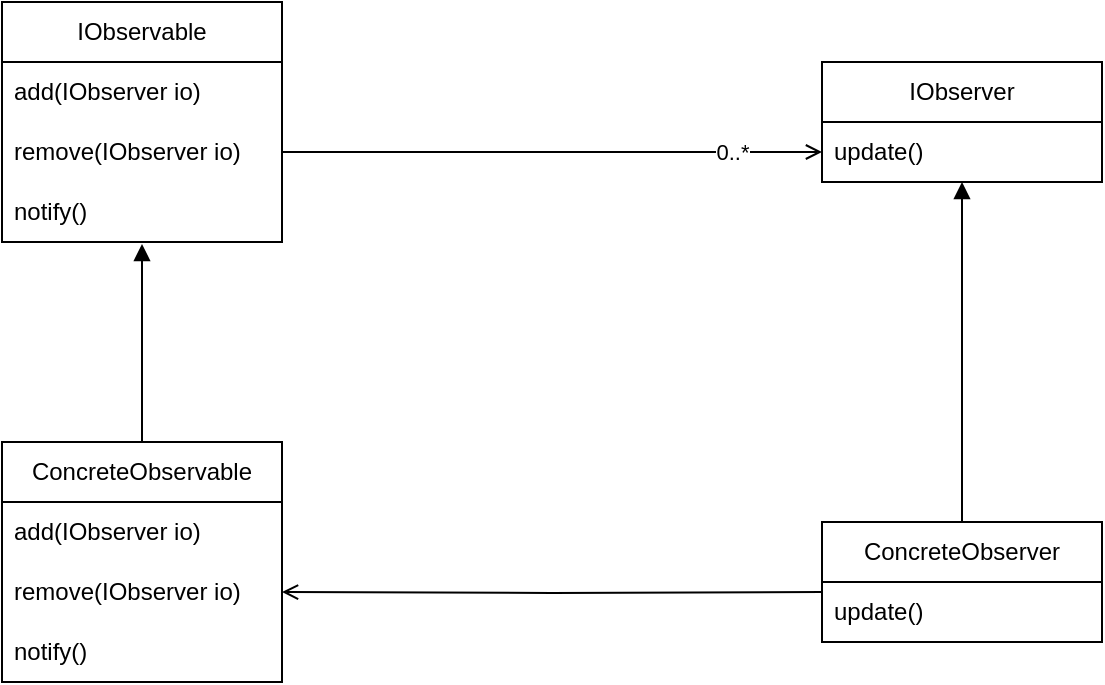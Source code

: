 <mxfile version="20.8.23" type="device"><diagram name="Page-1" id="s5qbyA1wBkN3jkzoIRvw"><mxGraphModel dx="954" dy="647" grid="1" gridSize="10" guides="1" tooltips="1" connect="1" arrows="1" fold="1" page="1" pageScale="1" pageWidth="827" pageHeight="1169" math="0" shadow="0"><root><mxCell id="0"/><mxCell id="1" parent="0"/><mxCell id="K6Fbo7osZ4xCfiJZiOMm-1" value="IObserver" style="swimlane;fontStyle=0;childLayout=stackLayout;horizontal=1;startSize=30;horizontalStack=0;resizeParent=1;resizeParentMax=0;resizeLast=0;collapsible=1;marginBottom=0;whiteSpace=wrap;html=1;" vertex="1" parent="1"><mxGeometry x="540" y="170" width="140" height="60" as="geometry"/></mxCell><mxCell id="K6Fbo7osZ4xCfiJZiOMm-2" value="update()" style="text;strokeColor=none;fillColor=none;align=left;verticalAlign=middle;spacingLeft=4;spacingRight=4;overflow=hidden;points=[[0,0.5],[1,0.5]];portConstraint=eastwest;rotatable=0;whiteSpace=wrap;html=1;" vertex="1" parent="K6Fbo7osZ4xCfiJZiOMm-1"><mxGeometry y="30" width="140" height="30" as="geometry"/></mxCell><mxCell id="K6Fbo7osZ4xCfiJZiOMm-5" value="IObservable" style="swimlane;fontStyle=0;childLayout=stackLayout;horizontal=1;startSize=30;horizontalStack=0;resizeParent=1;resizeParentMax=0;resizeLast=0;collapsible=1;marginBottom=0;whiteSpace=wrap;html=1;" vertex="1" parent="1"><mxGeometry x="130" y="140" width="140" height="120" as="geometry"/></mxCell><mxCell id="K6Fbo7osZ4xCfiJZiOMm-6" value="add(IObserver io)" style="text;strokeColor=none;fillColor=none;align=left;verticalAlign=middle;spacingLeft=4;spacingRight=4;overflow=hidden;points=[[0,0.5],[1,0.5]];portConstraint=eastwest;rotatable=0;whiteSpace=wrap;html=1;" vertex="1" parent="K6Fbo7osZ4xCfiJZiOMm-5"><mxGeometry y="30" width="140" height="30" as="geometry"/></mxCell><mxCell id="K6Fbo7osZ4xCfiJZiOMm-7" value="remove(IObserver io)" style="text;strokeColor=none;fillColor=none;align=left;verticalAlign=middle;spacingLeft=4;spacingRight=4;overflow=hidden;points=[[0,0.5],[1,0.5]];portConstraint=eastwest;rotatable=0;whiteSpace=wrap;html=1;" vertex="1" parent="K6Fbo7osZ4xCfiJZiOMm-5"><mxGeometry y="60" width="140" height="30" as="geometry"/></mxCell><mxCell id="K6Fbo7osZ4xCfiJZiOMm-8" value="notify()" style="text;strokeColor=none;fillColor=none;align=left;verticalAlign=middle;spacingLeft=4;spacingRight=4;overflow=hidden;points=[[0,0.5],[1,0.5]];portConstraint=eastwest;rotatable=0;whiteSpace=wrap;html=1;" vertex="1" parent="K6Fbo7osZ4xCfiJZiOMm-5"><mxGeometry y="90" width="140" height="30" as="geometry"/></mxCell><mxCell id="K6Fbo7osZ4xCfiJZiOMm-18" style="edgeStyle=orthogonalEdgeStyle;rounded=0;orthogonalLoop=1;jettySize=auto;html=1;exitX=0.5;exitY=0;exitDx=0;exitDy=0;entryX=0.5;entryY=1.033;entryDx=0;entryDy=0;entryPerimeter=0;endArrow=block;endFill=1;" edge="1" parent="1" source="K6Fbo7osZ4xCfiJZiOMm-9" target="K6Fbo7osZ4xCfiJZiOMm-8"><mxGeometry relative="1" as="geometry"/></mxCell><mxCell id="K6Fbo7osZ4xCfiJZiOMm-9" value="ConcreteObservable" style="swimlane;fontStyle=0;childLayout=stackLayout;horizontal=1;startSize=30;horizontalStack=0;resizeParent=1;resizeParentMax=0;resizeLast=0;collapsible=1;marginBottom=0;whiteSpace=wrap;html=1;" vertex="1" parent="1"><mxGeometry x="130" y="360" width="140" height="120" as="geometry"/></mxCell><mxCell id="K6Fbo7osZ4xCfiJZiOMm-10" value="add(IObserver io)" style="text;strokeColor=none;fillColor=none;align=left;verticalAlign=middle;spacingLeft=4;spacingRight=4;overflow=hidden;points=[[0,0.5],[1,0.5]];portConstraint=eastwest;rotatable=0;whiteSpace=wrap;html=1;" vertex="1" parent="K6Fbo7osZ4xCfiJZiOMm-9"><mxGeometry y="30" width="140" height="30" as="geometry"/></mxCell><mxCell id="K6Fbo7osZ4xCfiJZiOMm-11" value="remove(IObserver io)" style="text;strokeColor=none;fillColor=none;align=left;verticalAlign=middle;spacingLeft=4;spacingRight=4;overflow=hidden;points=[[0,0.5],[1,0.5]];portConstraint=eastwest;rotatable=0;whiteSpace=wrap;html=1;" vertex="1" parent="K6Fbo7osZ4xCfiJZiOMm-9"><mxGeometry y="60" width="140" height="30" as="geometry"/></mxCell><mxCell id="K6Fbo7osZ4xCfiJZiOMm-12" value="notify()" style="text;strokeColor=none;fillColor=none;align=left;verticalAlign=middle;spacingLeft=4;spacingRight=4;overflow=hidden;points=[[0,0.5],[1,0.5]];portConstraint=eastwest;rotatable=0;whiteSpace=wrap;html=1;" vertex="1" parent="K6Fbo7osZ4xCfiJZiOMm-9"><mxGeometry y="90" width="140" height="30" as="geometry"/></mxCell><mxCell id="K6Fbo7osZ4xCfiJZiOMm-19" style="edgeStyle=orthogonalEdgeStyle;rounded=0;orthogonalLoop=1;jettySize=auto;html=1;exitX=0.5;exitY=0;exitDx=0;exitDy=0;entryX=0.5;entryY=1;entryDx=0;entryDy=0;entryPerimeter=0;endArrow=block;endFill=1;" edge="1" parent="1" source="K6Fbo7osZ4xCfiJZiOMm-13"><mxGeometry relative="1" as="geometry"><mxPoint x="610" y="230" as="targetPoint"/></mxGeometry></mxCell><mxCell id="K6Fbo7osZ4xCfiJZiOMm-13" value="ConcreteObserver" style="swimlane;fontStyle=0;childLayout=stackLayout;horizontal=1;startSize=30;horizontalStack=0;resizeParent=1;resizeParentMax=0;resizeLast=0;collapsible=1;marginBottom=0;whiteSpace=wrap;html=1;" vertex="1" parent="1"><mxGeometry x="540" y="400" width="140" height="60" as="geometry"/></mxCell><mxCell id="K6Fbo7osZ4xCfiJZiOMm-14" value="update()" style="text;strokeColor=none;fillColor=none;align=left;verticalAlign=middle;spacingLeft=4;spacingRight=4;overflow=hidden;points=[[0,0.5],[1,0.5]];portConstraint=eastwest;rotatable=0;whiteSpace=wrap;html=1;" vertex="1" parent="K6Fbo7osZ4xCfiJZiOMm-13"><mxGeometry y="30" width="140" height="30" as="geometry"/></mxCell><mxCell id="K6Fbo7osZ4xCfiJZiOMm-20" style="edgeStyle=orthogonalEdgeStyle;rounded=0;orthogonalLoop=1;jettySize=auto;html=1;exitX=0;exitY=0.5;exitDx=0;exitDy=0;entryX=1;entryY=0.5;entryDx=0;entryDy=0;endArrow=open;endFill=0;" edge="1" parent="1" target="K6Fbo7osZ4xCfiJZiOMm-11"><mxGeometry relative="1" as="geometry"><mxPoint x="540" y="435" as="sourcePoint"/></mxGeometry></mxCell><mxCell id="K6Fbo7osZ4xCfiJZiOMm-22" style="edgeStyle=orthogonalEdgeStyle;rounded=0;orthogonalLoop=1;jettySize=auto;html=1;exitX=1;exitY=0.5;exitDx=0;exitDy=0;endArrow=open;endFill=0;" edge="1" parent="1" source="K6Fbo7osZ4xCfiJZiOMm-7"><mxGeometry relative="1" as="geometry"><mxPoint x="540" y="215" as="targetPoint"/></mxGeometry></mxCell><mxCell id="K6Fbo7osZ4xCfiJZiOMm-23" value="0..*" style="edgeLabel;html=1;align=center;verticalAlign=middle;resizable=0;points=[];" vertex="1" connectable="0" parent="K6Fbo7osZ4xCfiJZiOMm-22"><mxGeometry x="0.667" relative="1" as="geometry"><mxPoint as="offset"/></mxGeometry></mxCell></root></mxGraphModel></diagram></mxfile>